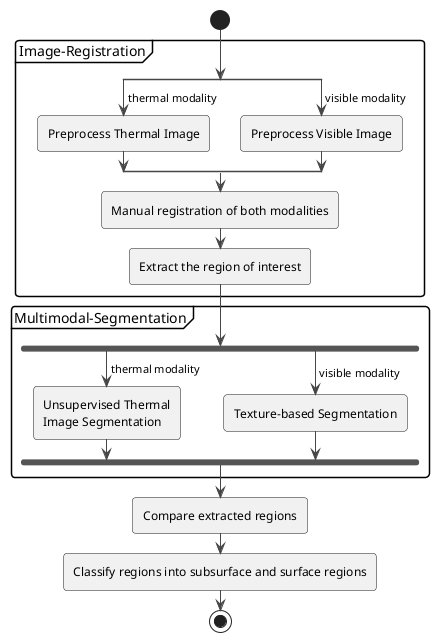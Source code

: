 
@startuml thermal-segmentation

!theme vibrant

' title 
' <i>LeManchot-Analysis</i>
' Fusion of Thermal and Visible Images
' to Enhance the Inspection of Pavements
' end title

' group Pre-Aligned Coupled Multimodal Data

start

partition Image-Registration {
    split
        ->  thermal modality;
        :Preprocess Thermal Image;
    split again
        ->  visible modality;
        :Preprocess Visible Image;
    end split

    :Manual registration of both modalities;
    :Extract the region of interest;
}

partition Multimodal-Segmentation {
fork
    -> thermal modality;
    :Unsupervised Thermal\nImage Segmentation;
fork again
    -> visible modality;
    :Texture-based Segmentation;
end fork
}

:Compare extracted regions;
:Classify regions into subsurface and surface regions;

stop

@enduml